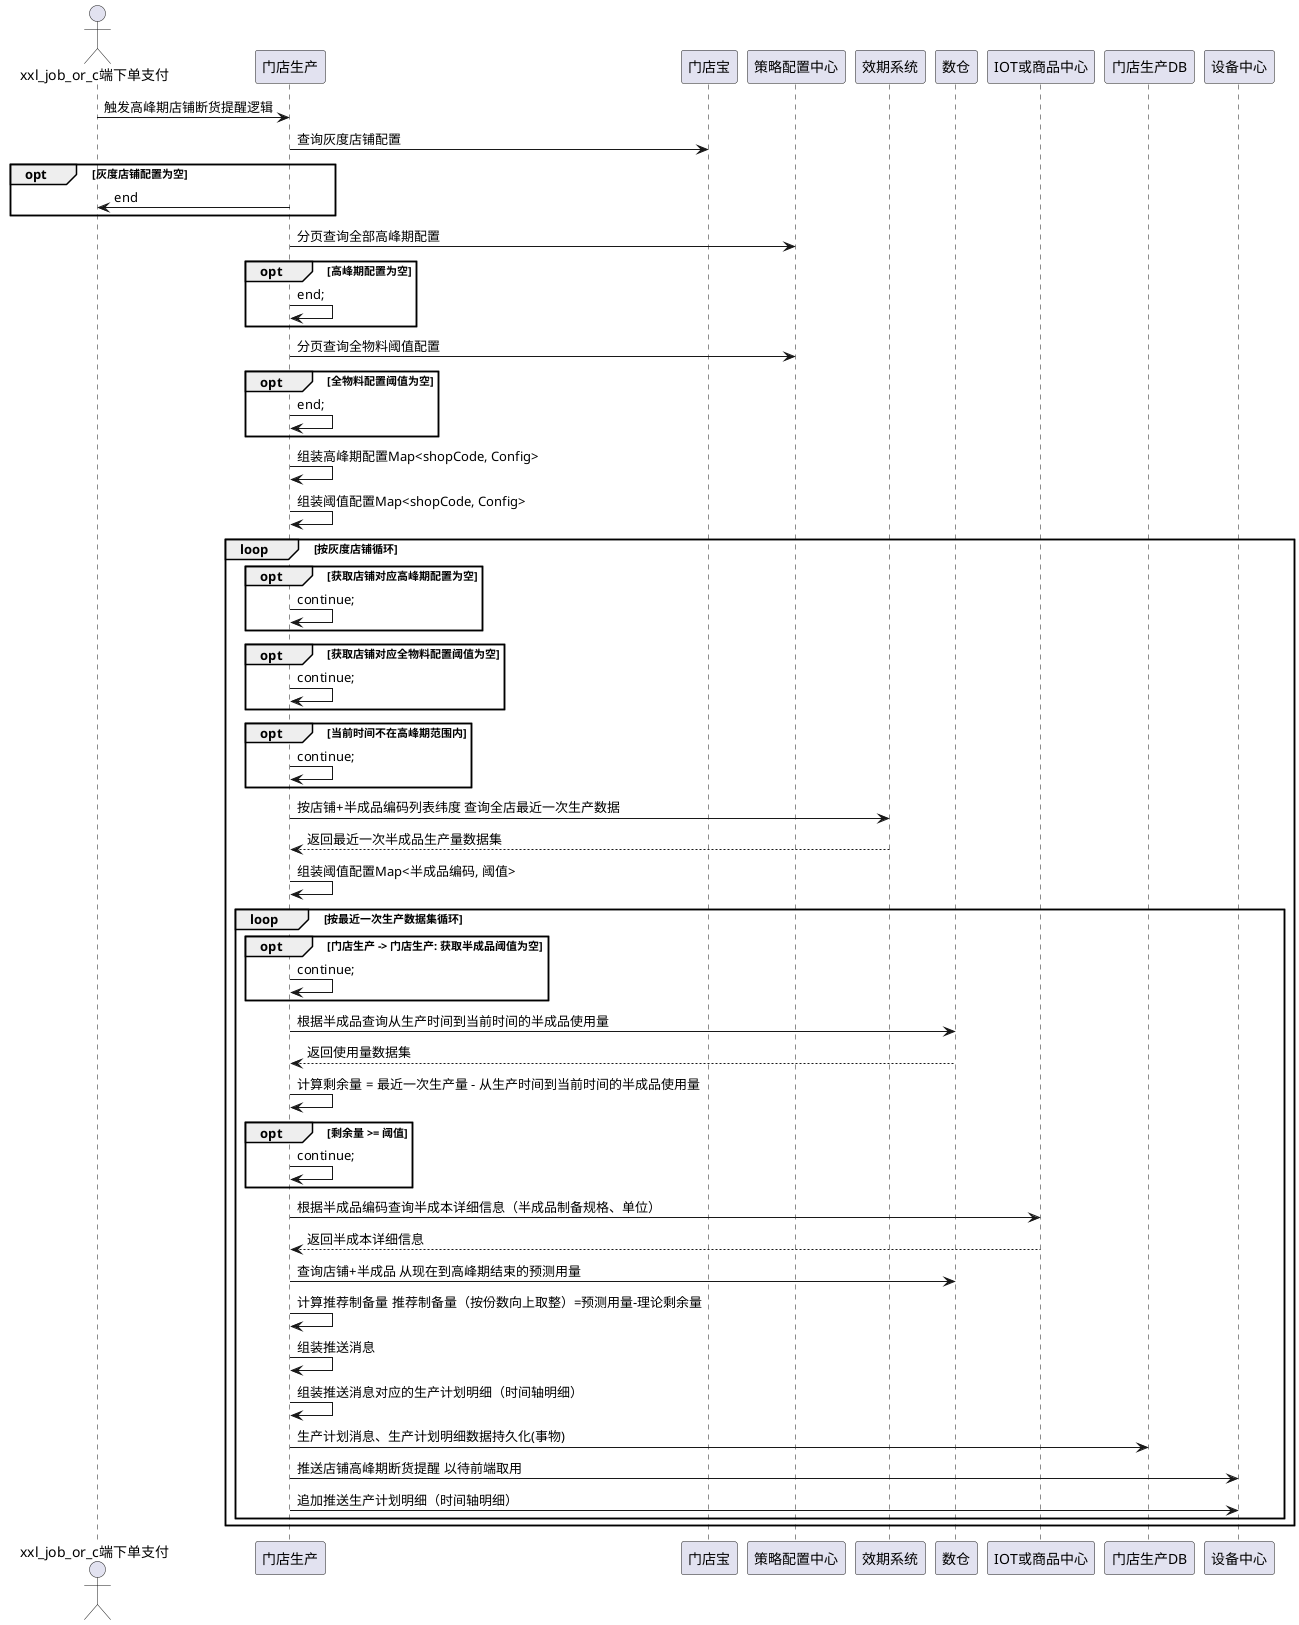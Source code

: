 @startuml
'https://plantuml.com/sequence-diagram

actor xxl_job_or_c端下单支付
xxl_job_or_c端下单支付 -> 门店生产: 触发高峰期店铺断货提醒逻辑
门店生产 -> 门店宝: 查询灰度店铺配置
opt 灰度店铺配置为空
门店生产 -> xxl_job_or_c端下单支付: end
end
门店生产 -> 策略配置中心: 分页查询全部高峰期配置
opt 高峰期配置为空
    门店生产 -> 门店生产: end;
end
门店生产 -> 策略配置中心: 分页查询全物料阈值配置
opt 全物料配置阈值为空
    门店生产 -> 门店生产: end;
end
门店生产 -> 门店生产: 组装高峰期配置Map<shopCode, Config>
门店生产 -> 门店生产: 组装阈值配置Map<shopCode, Config>
loop 按灰度店铺循环
    opt 获取店铺对应高峰期配置为空
    门店生产 -> 门店生产: continue;
    end
    opt 获取店铺对应全物料配置阈值为空
      门店生产 -> 门店生产: continue;
    end
    opt 当前时间不在高峰期范围内
    门店生产 -> 门店生产: continue;
    end
    门店生产 -> 效期系统: 按店铺+半成品编码列表纬度 查询全店最近一次生产数据
    效期系统 --> 门店生产: 返回最近一次半成品生产量数据集
    门店生产 -> 门店生产: 组装阈值配置Map<半成品编码, 阈值>
        loop 按最近一次生产数据集循环
        opt 门店生产 -> 门店生产: 获取半成品阈值为空
        门店生产 -> 门店生产: continue;
        end
        门店生产 -> 数仓: 根据半成品查询从生产时间到当前时间的半成品使用量
        数仓 --> 门店生产: 返回使用量数据集
        门店生产 -> 门店生产: 计算剩余量 = 最近一次生产量 - 从生产时间到当前时间的半成品使用量
        opt 剩余量 >= 阈值
        门店生产 -> 门店生产: continue;
        end
		门店生产 -> IOT或商品中心: 根据半成品编码查询半成本详细信息（半成品制备规格、单位）
		IOT或商品中心 --> 门店生产: 返回半成本详细信息
		门店生产 -> 数仓: 查询店铺+半成品 从现在到高峰期结束的预测用量
        门店生产 -> 门店生产: 计算推荐制备量 推荐制备量（按份数向上取整）=预测用量-理论剩余量
		门店生产 -> 门店生产: 组装推送消息
		门店生产 -> 门店生产: 组装推送消息对应的生产计划明细（时间轴明细）
		门店生产 -> 门店生产DB: 生产计划消息、生产计划明细数据持久化(事物)
        门店生产 -> 设备中心: 推送店铺高峰期断货提醒 以待前端取用
		门店生产 -> 设备中心: 追加推送生产计划明细（时间轴明细）
        end
end
@enduml